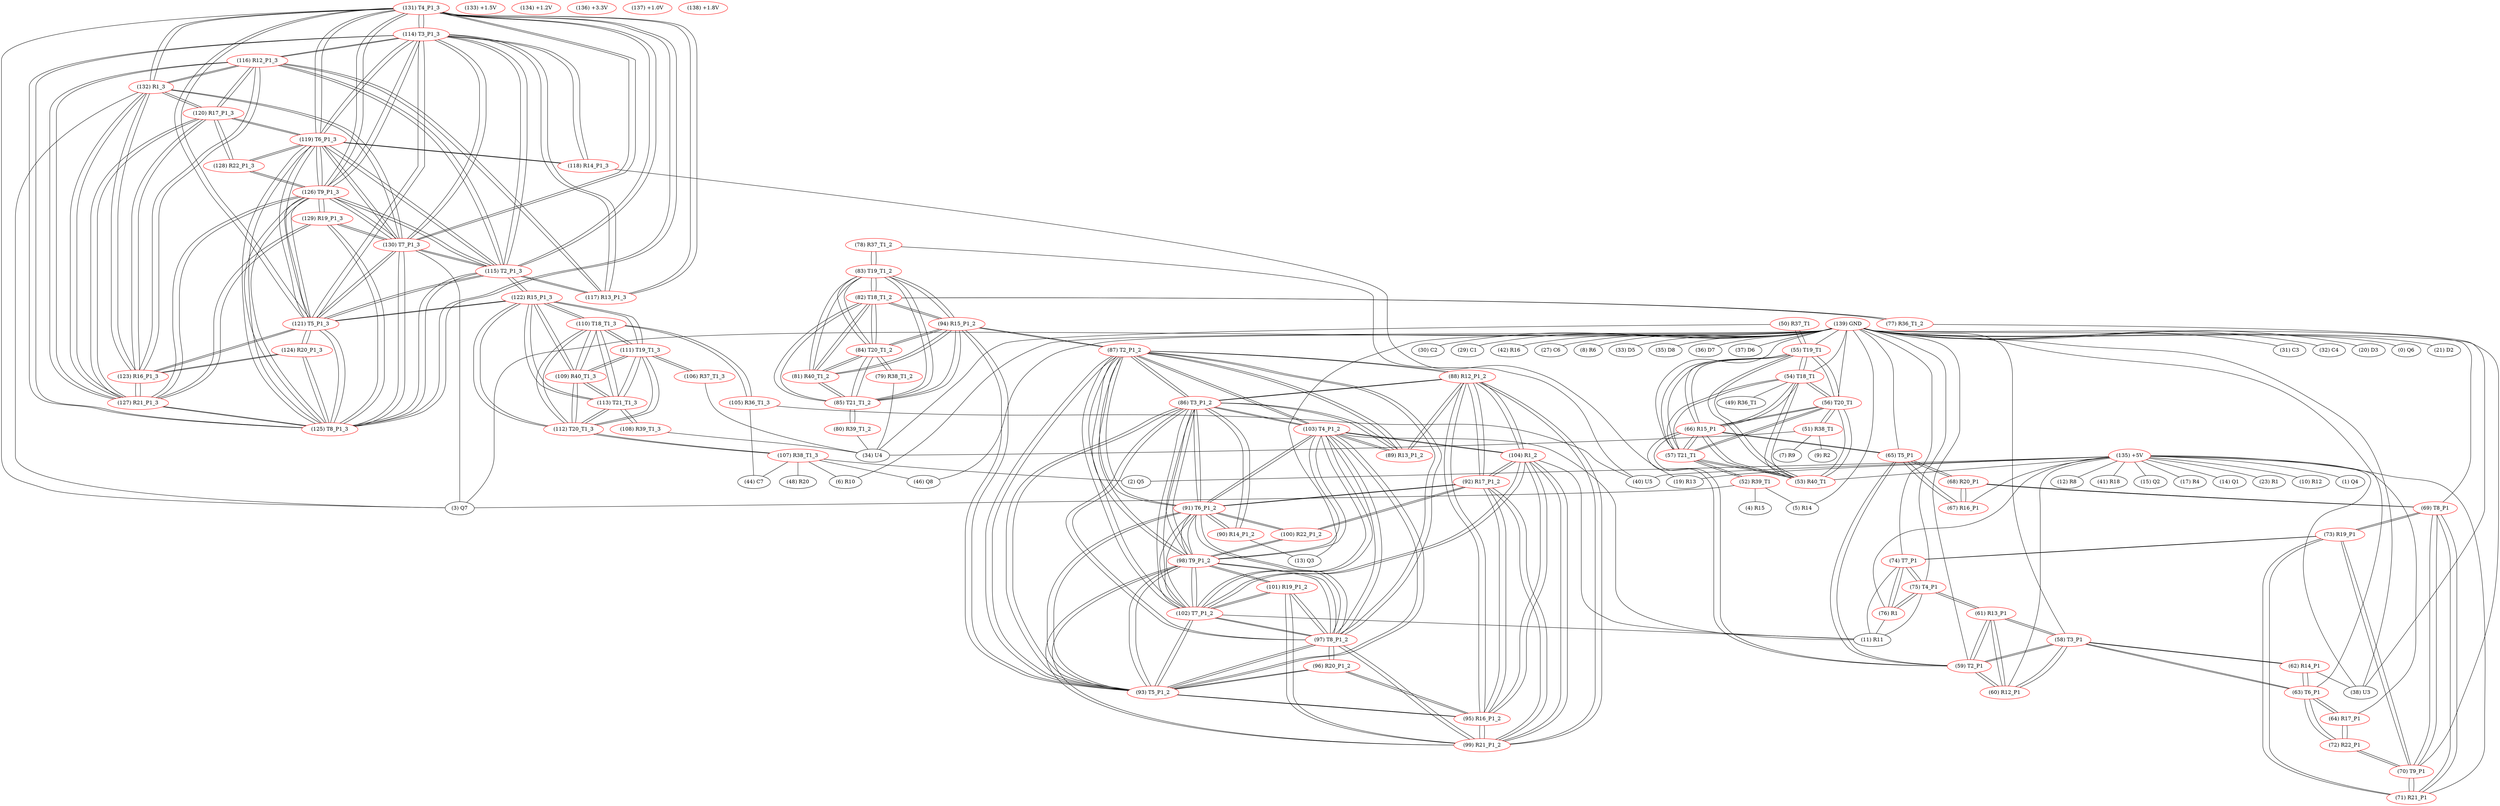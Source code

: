 graph {
	50 [label="(50) R37_T1" color=red]
	34 [label="(34) U4"]
	55 [label="(55) T19_T1"]
	51 [label="(51) R38_T1" color=red]
	34 [label="(34) U4"]
	7 [label="(7) R9"]
	9 [label="(9) R2"]
	56 [label="(56) T20_T1"]
	52 [label="(52) R39_T1" color=red]
	3 [label="(3) Q7"]
	4 [label="(4) R15"]
	5 [label="(5) R14"]
	57 [label="(57) T21_T1"]
	53 [label="(53) R40_T1" color=red]
	66 [label="(66) R15_P1"]
	54 [label="(54) T18_T1"]
	57 [label="(57) T21_T1"]
	56 [label="(56) T20_T1"]
	55 [label="(55) T19_T1"]
	54 [label="(54) T18_T1" color=red]
	49 [label="(49) R36_T1"]
	66 [label="(66) R15_P1"]
	57 [label="(57) T21_T1"]
	56 [label="(56) T20_T1"]
	55 [label="(55) T19_T1"]
	53 [label="(53) R40_T1"]
	55 [label="(55) T19_T1" color=red]
	50 [label="(50) R37_T1"]
	66 [label="(66) R15_P1"]
	54 [label="(54) T18_T1"]
	57 [label="(57) T21_T1"]
	56 [label="(56) T20_T1"]
	53 [label="(53) R40_T1"]
	56 [label="(56) T20_T1" color=red]
	51 [label="(51) R38_T1"]
	66 [label="(66) R15_P1"]
	54 [label="(54) T18_T1"]
	57 [label="(57) T21_T1"]
	55 [label="(55) T19_T1"]
	53 [label="(53) R40_T1"]
	57 [label="(57) T21_T1" color=red]
	52 [label="(52) R39_T1"]
	66 [label="(66) R15_P1"]
	54 [label="(54) T18_T1"]
	56 [label="(56) T20_T1"]
	55 [label="(55) T19_T1"]
	53 [label="(53) R40_T1"]
	58 [label="(58) T3_P1" color=red]
	62 [label="(62) R14_P1"]
	63 [label="(63) T6_P1"]
	61 [label="(61) R13_P1"]
	60 [label="(60) R12_P1"]
	59 [label="(59) T2_P1"]
	59 [label="(59) T2_P1" color=red]
	61 [label="(61) R13_P1"]
	58 [label="(58) T3_P1"]
	60 [label="(60) R12_P1"]
	65 [label="(65) T5_P1"]
	66 [label="(66) R15_P1"]
	60 [label="(60) R12_P1" color=red]
	61 [label="(61) R13_P1"]
	58 [label="(58) T3_P1"]
	59 [label="(59) T2_P1"]
	61 [label="(61) R13_P1" color=red]
	75 [label="(75) T4_P1"]
	58 [label="(58) T3_P1"]
	60 [label="(60) R12_P1"]
	59 [label="(59) T2_P1"]
	62 [label="(62) R14_P1" color=red]
	38 [label="(38) U3"]
	58 [label="(58) T3_P1"]
	63 [label="(63) T6_P1"]
	63 [label="(63) T6_P1" color=red]
	62 [label="(62) R14_P1"]
	58 [label="(58) T3_P1"]
	72 [label="(72) R22_P1"]
	64 [label="(64) R17_P1"]
	64 [label="(64) R17_P1" color=red]
	72 [label="(72) R22_P1"]
	63 [label="(63) T6_P1"]
	65 [label="(65) T5_P1" color=red]
	59 [label="(59) T2_P1"]
	66 [label="(66) R15_P1"]
	67 [label="(67) R16_P1"]
	68 [label="(68) R20_P1"]
	66 [label="(66) R15_P1" color=red]
	54 [label="(54) T18_T1"]
	57 [label="(57) T21_T1"]
	56 [label="(56) T20_T1"]
	55 [label="(55) T19_T1"]
	53 [label="(53) R40_T1"]
	59 [label="(59) T2_P1"]
	65 [label="(65) T5_P1"]
	67 [label="(67) R16_P1" color=red]
	65 [label="(65) T5_P1"]
	68 [label="(68) R20_P1"]
	68 [label="(68) R20_P1" color=red]
	69 [label="(69) T8_P1"]
	67 [label="(67) R16_P1"]
	65 [label="(65) T5_P1"]
	69 [label="(69) T8_P1" color=red]
	70 [label="(70) T9_P1"]
	71 [label="(71) R21_P1"]
	73 [label="(73) R19_P1"]
	68 [label="(68) R20_P1"]
	70 [label="(70) T9_P1" color=red]
	72 [label="(72) R22_P1"]
	71 [label="(71) R21_P1"]
	69 [label="(69) T8_P1"]
	73 [label="(73) R19_P1"]
	71 [label="(71) R21_P1" color=red]
	70 [label="(70) T9_P1"]
	69 [label="(69) T8_P1"]
	73 [label="(73) R19_P1"]
	72 [label="(72) R22_P1" color=red]
	70 [label="(70) T9_P1"]
	63 [label="(63) T6_P1"]
	64 [label="(64) R17_P1"]
	73 [label="(73) R19_P1" color=red]
	70 [label="(70) T9_P1"]
	71 [label="(71) R21_P1"]
	69 [label="(69) T8_P1"]
	74 [label="(74) T7_P1"]
	74 [label="(74) T7_P1" color=red]
	76 [label="(76) R1"]
	75 [label="(75) T4_P1"]
	11 [label="(11) R11"]
	73 [label="(73) R19_P1"]
	75 [label="(75) T4_P1" color=red]
	61 [label="(61) R13_P1"]
	76 [label="(76) R1"]
	74 [label="(74) T7_P1"]
	11 [label="(11) R11"]
	76 [label="(76) R1" color=red]
	75 [label="(75) T4_P1"]
	74 [label="(74) T7_P1"]
	11 [label="(11) R11"]
	77 [label="(77) R36_T1_2" color=red]
	38 [label="(38) U3"]
	82 [label="(82) T18_T1_2"]
	78 [label="(78) R37_T1_2" color=red]
	40 [label="(40) U5"]
	83 [label="(83) T19_T1_2"]
	79 [label="(79) R38_T1_2" color=red]
	34 [label="(34) U4"]
	84 [label="(84) T20_T1_2"]
	80 [label="(80) R39_T1_2" color=red]
	34 [label="(34) U4"]
	85 [label="(85) T21_T1_2"]
	81 [label="(81) R40_T1_2" color=red]
	94 [label="(94) R15_P1_2"]
	82 [label="(82) T18_T1_2"]
	85 [label="(85) T21_T1_2"]
	84 [label="(84) T20_T1_2"]
	83 [label="(83) T19_T1_2"]
	82 [label="(82) T18_T1_2" color=red]
	84 [label="(84) T20_T1_2"]
	83 [label="(83) T19_T1_2"]
	85 [label="(85) T21_T1_2"]
	77 [label="(77) R36_T1_2"]
	94 [label="(94) R15_P1_2"]
	81 [label="(81) R40_T1_2"]
	83 [label="(83) T19_T1_2" color=red]
	84 [label="(84) T20_T1_2"]
	82 [label="(82) T18_T1_2"]
	85 [label="(85) T21_T1_2"]
	78 [label="(78) R37_T1_2"]
	94 [label="(94) R15_P1_2"]
	81 [label="(81) R40_T1_2"]
	84 [label="(84) T20_T1_2" color=red]
	83 [label="(83) T19_T1_2"]
	82 [label="(82) T18_T1_2"]
	85 [label="(85) T21_T1_2"]
	79 [label="(79) R38_T1_2"]
	94 [label="(94) R15_P1_2"]
	81 [label="(81) R40_T1_2"]
	85 [label="(85) T21_T1_2" color=red]
	84 [label="(84) T20_T1_2"]
	83 [label="(83) T19_T1_2"]
	82 [label="(82) T18_T1_2"]
	80 [label="(80) R39_T1_2"]
	94 [label="(94) R15_P1_2"]
	81 [label="(81) R40_T1_2"]
	86 [label="(86) T3_P1_2" color=red]
	103 [label="(103) T4_P1_2"]
	102 [label="(102) T7_P1_2"]
	93 [label="(93) T5_P1_2"]
	98 [label="(98) T9_P1_2"]
	97 [label="(97) T8_P1_2"]
	91 [label="(91) T6_P1_2"]
	87 [label="(87) T2_P1_2"]
	90 [label="(90) R14_P1_2"]
	89 [label="(89) R13_P1_2"]
	88 [label="(88) R12_P1_2"]
	87 [label="(87) T2_P1_2" color=red]
	86 [label="(86) T3_P1_2"]
	103 [label="(103) T4_P1_2"]
	102 [label="(102) T7_P1_2"]
	93 [label="(93) T5_P1_2"]
	98 [label="(98) T9_P1_2"]
	97 [label="(97) T8_P1_2"]
	91 [label="(91) T6_P1_2"]
	89 [label="(89) R13_P1_2"]
	88 [label="(88) R12_P1_2"]
	94 [label="(94) R15_P1_2"]
	88 [label="(88) R12_P1_2" color=red]
	99 [label="(99) R21_P1_2"]
	95 [label="(95) R16_P1_2"]
	92 [label="(92) R17_P1_2"]
	104 [label="(104) R1_2"]
	89 [label="(89) R13_P1_2"]
	86 [label="(86) T3_P1_2"]
	87 [label="(87) T2_P1_2"]
	89 [label="(89) R13_P1_2" color=red]
	103 [label="(103) T4_P1_2"]
	86 [label="(86) T3_P1_2"]
	88 [label="(88) R12_P1_2"]
	87 [label="(87) T2_P1_2"]
	90 [label="(90) R14_P1_2" color=red]
	13 [label="(13) Q3"]
	86 [label="(86) T3_P1_2"]
	91 [label="(91) T6_P1_2"]
	91 [label="(91) T6_P1_2" color=red]
	86 [label="(86) T3_P1_2"]
	103 [label="(103) T4_P1_2"]
	102 [label="(102) T7_P1_2"]
	93 [label="(93) T5_P1_2"]
	98 [label="(98) T9_P1_2"]
	97 [label="(97) T8_P1_2"]
	87 [label="(87) T2_P1_2"]
	90 [label="(90) R14_P1_2"]
	100 [label="(100) R22_P1_2"]
	92 [label="(92) R17_P1_2"]
	92 [label="(92) R17_P1_2" color=red]
	99 [label="(99) R21_P1_2"]
	95 [label="(95) R16_P1_2"]
	88 [label="(88) R12_P1_2"]
	104 [label="(104) R1_2"]
	100 [label="(100) R22_P1_2"]
	91 [label="(91) T6_P1_2"]
	93 [label="(93) T5_P1_2" color=red]
	86 [label="(86) T3_P1_2"]
	103 [label="(103) T4_P1_2"]
	102 [label="(102) T7_P1_2"]
	98 [label="(98) T9_P1_2"]
	97 [label="(97) T8_P1_2"]
	91 [label="(91) T6_P1_2"]
	87 [label="(87) T2_P1_2"]
	94 [label="(94) R15_P1_2"]
	95 [label="(95) R16_P1_2"]
	96 [label="(96) R20_P1_2"]
	94 [label="(94) R15_P1_2" color=red]
	82 [label="(82) T18_T1_2"]
	85 [label="(85) T21_T1_2"]
	84 [label="(84) T20_T1_2"]
	83 [label="(83) T19_T1_2"]
	81 [label="(81) R40_T1_2"]
	87 [label="(87) T2_P1_2"]
	93 [label="(93) T5_P1_2"]
	95 [label="(95) R16_P1_2" color=red]
	99 [label="(99) R21_P1_2"]
	88 [label="(88) R12_P1_2"]
	92 [label="(92) R17_P1_2"]
	104 [label="(104) R1_2"]
	93 [label="(93) T5_P1_2"]
	96 [label="(96) R20_P1_2"]
	96 [label="(96) R20_P1_2" color=red]
	97 [label="(97) T8_P1_2"]
	95 [label="(95) R16_P1_2"]
	93 [label="(93) T5_P1_2"]
	97 [label="(97) T8_P1_2" color=red]
	86 [label="(86) T3_P1_2"]
	103 [label="(103) T4_P1_2"]
	102 [label="(102) T7_P1_2"]
	93 [label="(93) T5_P1_2"]
	98 [label="(98) T9_P1_2"]
	91 [label="(91) T6_P1_2"]
	87 [label="(87) T2_P1_2"]
	99 [label="(99) R21_P1_2"]
	101 [label="(101) R19_P1_2"]
	96 [label="(96) R20_P1_2"]
	98 [label="(98) T9_P1_2" color=red]
	100 [label="(100) R22_P1_2"]
	86 [label="(86) T3_P1_2"]
	103 [label="(103) T4_P1_2"]
	102 [label="(102) T7_P1_2"]
	93 [label="(93) T5_P1_2"]
	97 [label="(97) T8_P1_2"]
	91 [label="(91) T6_P1_2"]
	87 [label="(87) T2_P1_2"]
	99 [label="(99) R21_P1_2"]
	101 [label="(101) R19_P1_2"]
	99 [label="(99) R21_P1_2" color=red]
	95 [label="(95) R16_P1_2"]
	88 [label="(88) R12_P1_2"]
	92 [label="(92) R17_P1_2"]
	104 [label="(104) R1_2"]
	98 [label="(98) T9_P1_2"]
	97 [label="(97) T8_P1_2"]
	101 [label="(101) R19_P1_2"]
	100 [label="(100) R22_P1_2" color=red]
	98 [label="(98) T9_P1_2"]
	91 [label="(91) T6_P1_2"]
	92 [label="(92) R17_P1_2"]
	101 [label="(101) R19_P1_2" color=red]
	98 [label="(98) T9_P1_2"]
	99 [label="(99) R21_P1_2"]
	97 [label="(97) T8_P1_2"]
	102 [label="(102) T7_P1_2"]
	102 [label="(102) T7_P1_2" color=red]
	86 [label="(86) T3_P1_2"]
	103 [label="(103) T4_P1_2"]
	93 [label="(93) T5_P1_2"]
	98 [label="(98) T9_P1_2"]
	97 [label="(97) T8_P1_2"]
	91 [label="(91) T6_P1_2"]
	87 [label="(87) T2_P1_2"]
	104 [label="(104) R1_2"]
	11 [label="(11) R11"]
	101 [label="(101) R19_P1_2"]
	103 [label="(103) T4_P1_2" color=red]
	86 [label="(86) T3_P1_2"]
	102 [label="(102) T7_P1_2"]
	93 [label="(93) T5_P1_2"]
	98 [label="(98) T9_P1_2"]
	97 [label="(97) T8_P1_2"]
	91 [label="(91) T6_P1_2"]
	87 [label="(87) T2_P1_2"]
	89 [label="(89) R13_P1_2"]
	104 [label="(104) R1_2"]
	11 [label="(11) R11"]
	104 [label="(104) R1_2" color=red]
	103 [label="(103) T4_P1_2"]
	102 [label="(102) T7_P1_2"]
	11 [label="(11) R11"]
	99 [label="(99) R21_P1_2"]
	95 [label="(95) R16_P1_2"]
	88 [label="(88) R12_P1_2"]
	92 [label="(92) R17_P1_2"]
	105 [label="(105) R36_T1_3" color=red]
	44 [label="(44) C7"]
	40 [label="(40) U5"]
	110 [label="(110) T18_T1_3"]
	106 [label="(106) R37_T1_3" color=red]
	34 [label="(34) U4"]
	111 [label="(111) T19_T1_3"]
	107 [label="(107) R38_T1_3" color=red]
	6 [label="(6) R10"]
	2 [label="(2) Q5"]
	48 [label="(48) R20"]
	44 [label="(44) C7"]
	46 [label="(46) Q8"]
	112 [label="(112) T20_T1_3"]
	108 [label="(108) R39_T1_3" color=red]
	34 [label="(34) U4"]
	113 [label="(113) T21_T1_3"]
	109 [label="(109) R40_T1_3" color=red]
	122 [label="(122) R15_P1_3"]
	110 [label="(110) T18_T1_3"]
	113 [label="(113) T21_T1_3"]
	112 [label="(112) T20_T1_3"]
	111 [label="(111) T19_T1_3"]
	110 [label="(110) T18_T1_3" color=red]
	112 [label="(112) T20_T1_3"]
	111 [label="(111) T19_T1_3"]
	113 [label="(113) T21_T1_3"]
	105 [label="(105) R36_T1_3"]
	122 [label="(122) R15_P1_3"]
	109 [label="(109) R40_T1_3"]
	111 [label="(111) T19_T1_3" color=red]
	112 [label="(112) T20_T1_3"]
	110 [label="(110) T18_T1_3"]
	113 [label="(113) T21_T1_3"]
	106 [label="(106) R37_T1_3"]
	122 [label="(122) R15_P1_3"]
	109 [label="(109) R40_T1_3"]
	112 [label="(112) T20_T1_3" color=red]
	111 [label="(111) T19_T1_3"]
	110 [label="(110) T18_T1_3"]
	113 [label="(113) T21_T1_3"]
	107 [label="(107) R38_T1_3"]
	122 [label="(122) R15_P1_3"]
	109 [label="(109) R40_T1_3"]
	113 [label="(113) T21_T1_3" color=red]
	112 [label="(112) T20_T1_3"]
	111 [label="(111) T19_T1_3"]
	110 [label="(110) T18_T1_3"]
	108 [label="(108) R39_T1_3"]
	122 [label="(122) R15_P1_3"]
	109 [label="(109) R40_T1_3"]
	114 [label="(114) T3_P1_3" color=red]
	131 [label="(131) T4_P1_3"]
	130 [label="(130) T7_P1_3"]
	121 [label="(121) T5_P1_3"]
	126 [label="(126) T9_P1_3"]
	125 [label="(125) T8_P1_3"]
	119 [label="(119) T6_P1_3"]
	115 [label="(115) T2_P1_3"]
	118 [label="(118) R14_P1_3"]
	117 [label="(117) R13_P1_3"]
	116 [label="(116) R12_P1_3"]
	115 [label="(115) T2_P1_3" color=red]
	114 [label="(114) T3_P1_3"]
	131 [label="(131) T4_P1_3"]
	130 [label="(130) T7_P1_3"]
	121 [label="(121) T5_P1_3"]
	126 [label="(126) T9_P1_3"]
	125 [label="(125) T8_P1_3"]
	119 [label="(119) T6_P1_3"]
	117 [label="(117) R13_P1_3"]
	116 [label="(116) R12_P1_3"]
	122 [label="(122) R15_P1_3"]
	116 [label="(116) R12_P1_3" color=red]
	127 [label="(127) R21_P1_3"]
	123 [label="(123) R16_P1_3"]
	120 [label="(120) R17_P1_3"]
	132 [label="(132) R1_3"]
	117 [label="(117) R13_P1_3"]
	114 [label="(114) T3_P1_3"]
	115 [label="(115) T2_P1_3"]
	117 [label="(117) R13_P1_3" color=red]
	131 [label="(131) T4_P1_3"]
	114 [label="(114) T3_P1_3"]
	116 [label="(116) R12_P1_3"]
	115 [label="(115) T2_P1_3"]
	118 [label="(118) R14_P1_3" color=red]
	19 [label="(19) R13"]
	114 [label="(114) T3_P1_3"]
	119 [label="(119) T6_P1_3"]
	119 [label="(119) T6_P1_3" color=red]
	114 [label="(114) T3_P1_3"]
	131 [label="(131) T4_P1_3"]
	130 [label="(130) T7_P1_3"]
	121 [label="(121) T5_P1_3"]
	126 [label="(126) T9_P1_3"]
	125 [label="(125) T8_P1_3"]
	115 [label="(115) T2_P1_3"]
	118 [label="(118) R14_P1_3"]
	128 [label="(128) R22_P1_3"]
	120 [label="(120) R17_P1_3"]
	120 [label="(120) R17_P1_3" color=red]
	127 [label="(127) R21_P1_3"]
	123 [label="(123) R16_P1_3"]
	116 [label="(116) R12_P1_3"]
	132 [label="(132) R1_3"]
	128 [label="(128) R22_P1_3"]
	119 [label="(119) T6_P1_3"]
	121 [label="(121) T5_P1_3" color=red]
	114 [label="(114) T3_P1_3"]
	131 [label="(131) T4_P1_3"]
	130 [label="(130) T7_P1_3"]
	126 [label="(126) T9_P1_3"]
	125 [label="(125) T8_P1_3"]
	119 [label="(119) T6_P1_3"]
	115 [label="(115) T2_P1_3"]
	122 [label="(122) R15_P1_3"]
	123 [label="(123) R16_P1_3"]
	124 [label="(124) R20_P1_3"]
	122 [label="(122) R15_P1_3" color=red]
	110 [label="(110) T18_T1_3"]
	113 [label="(113) T21_T1_3"]
	112 [label="(112) T20_T1_3"]
	111 [label="(111) T19_T1_3"]
	109 [label="(109) R40_T1_3"]
	115 [label="(115) T2_P1_3"]
	121 [label="(121) T5_P1_3"]
	123 [label="(123) R16_P1_3" color=red]
	127 [label="(127) R21_P1_3"]
	116 [label="(116) R12_P1_3"]
	120 [label="(120) R17_P1_3"]
	132 [label="(132) R1_3"]
	121 [label="(121) T5_P1_3"]
	124 [label="(124) R20_P1_3"]
	124 [label="(124) R20_P1_3" color=red]
	125 [label="(125) T8_P1_3"]
	123 [label="(123) R16_P1_3"]
	121 [label="(121) T5_P1_3"]
	125 [label="(125) T8_P1_3" color=red]
	114 [label="(114) T3_P1_3"]
	131 [label="(131) T4_P1_3"]
	130 [label="(130) T7_P1_3"]
	121 [label="(121) T5_P1_3"]
	126 [label="(126) T9_P1_3"]
	119 [label="(119) T6_P1_3"]
	115 [label="(115) T2_P1_3"]
	127 [label="(127) R21_P1_3"]
	129 [label="(129) R19_P1_3"]
	124 [label="(124) R20_P1_3"]
	126 [label="(126) T9_P1_3" color=red]
	128 [label="(128) R22_P1_3"]
	114 [label="(114) T3_P1_3"]
	131 [label="(131) T4_P1_3"]
	130 [label="(130) T7_P1_3"]
	121 [label="(121) T5_P1_3"]
	125 [label="(125) T8_P1_3"]
	119 [label="(119) T6_P1_3"]
	115 [label="(115) T2_P1_3"]
	127 [label="(127) R21_P1_3"]
	129 [label="(129) R19_P1_3"]
	127 [label="(127) R21_P1_3" color=red]
	123 [label="(123) R16_P1_3"]
	116 [label="(116) R12_P1_3"]
	120 [label="(120) R17_P1_3"]
	132 [label="(132) R1_3"]
	126 [label="(126) T9_P1_3"]
	125 [label="(125) T8_P1_3"]
	129 [label="(129) R19_P1_3"]
	128 [label="(128) R22_P1_3" color=red]
	126 [label="(126) T9_P1_3"]
	119 [label="(119) T6_P1_3"]
	120 [label="(120) R17_P1_3"]
	129 [label="(129) R19_P1_3" color=red]
	126 [label="(126) T9_P1_3"]
	127 [label="(127) R21_P1_3"]
	125 [label="(125) T8_P1_3"]
	130 [label="(130) T7_P1_3"]
	130 [label="(130) T7_P1_3" color=red]
	114 [label="(114) T3_P1_3"]
	131 [label="(131) T4_P1_3"]
	121 [label="(121) T5_P1_3"]
	126 [label="(126) T9_P1_3"]
	125 [label="(125) T8_P1_3"]
	119 [label="(119) T6_P1_3"]
	115 [label="(115) T2_P1_3"]
	132 [label="(132) R1_3"]
	3 [label="(3) Q7"]
	129 [label="(129) R19_P1_3"]
	131 [label="(131) T4_P1_3" color=red]
	114 [label="(114) T3_P1_3"]
	130 [label="(130) T7_P1_3"]
	121 [label="(121) T5_P1_3"]
	126 [label="(126) T9_P1_3"]
	125 [label="(125) T8_P1_3"]
	119 [label="(119) T6_P1_3"]
	115 [label="(115) T2_P1_3"]
	117 [label="(117) R13_P1_3"]
	132 [label="(132) R1_3"]
	3 [label="(3) Q7"]
	132 [label="(132) R1_3" color=red]
	131 [label="(131) T4_P1_3"]
	130 [label="(130) T7_P1_3"]
	3 [label="(3) Q7"]
	127 [label="(127) R21_P1_3"]
	123 [label="(123) R16_P1_3"]
	116 [label="(116) R12_P1_3"]
	120 [label="(120) R17_P1_3"]
	133 [label="(133) +1.5V" color=red]
	134 [label="(134) +1.2V" color=red]
	135 [label="(135) +5V" color=red]
	2 [label="(2) Q5"]
	1 [label="(1) Q4"]
	12 [label="(12) R8"]
	41 [label="(41) R18"]
	40 [label="(40) U5"]
	38 [label="(38) U3"]
	15 [label="(15) Q2"]
	17 [label="(17) R4"]
	14 [label="(14) Q1"]
	23 [label="(23) R1"]
	19 [label="(19) R13"]
	10 [label="(10) R12"]
	53 [label="(53) R40_T1"]
	71 [label="(71) R21_P1"]
	67 [label="(67) R16_P1"]
	60 [label="(60) R12_P1"]
	64 [label="(64) R17_P1"]
	76 [label="(76) R1"]
	136 [label="(136) +3.3V" color=red]
	137 [label="(137) +1.0V" color=red]
	138 [label="(138) +1.8V" color=red]
	139 [label="(139) GND" color=red]
	31 [label="(31) C3"]
	32 [label="(32) C4"]
	20 [label="(20) D3"]
	0 [label="(0) Q6"]
	21 [label="(21) D2"]
	30 [label="(30) C2"]
	38 [label="(38) U3"]
	29 [label="(29) C1"]
	42 [label="(42) R16"]
	27 [label="(27) C6"]
	6 [label="(6) R10"]
	5 [label="(5) R14"]
	3 [label="(3) Q7"]
	13 [label="(13) Q3"]
	8 [label="(8) R6"]
	33 [label="(33) D5"]
	35 [label="(35) D8"]
	46 [label="(46) Q8"]
	36 [label="(36) D7"]
	37 [label="(37) D6"]
	56 [label="(56) T20_T1"]
	55 [label="(55) T19_T1"]
	54 [label="(54) T18_T1"]
	57 [label="(57) T21_T1"]
	58 [label="(58) T3_P1"]
	75 [label="(75) T4_P1"]
	74 [label="(74) T7_P1"]
	65 [label="(65) T5_P1"]
	70 [label="(70) T9_P1"]
	69 [label="(69) T8_P1"]
	63 [label="(63) T6_P1"]
	59 [label="(59) T2_P1"]
	50 -- 34
	50 -- 55
	51 -- 34
	51 -- 7
	51 -- 9
	51 -- 56
	52 -- 3
	52 -- 4
	52 -- 5
	52 -- 57
	53 -- 66
	53 -- 54
	53 -- 57
	53 -- 56
	53 -- 55
	54 -- 49
	54 -- 66
	54 -- 57
	54 -- 56
	54 -- 55
	54 -- 53
	55 -- 50
	55 -- 66
	55 -- 54
	55 -- 57
	55 -- 56
	55 -- 53
	56 -- 51
	56 -- 66
	56 -- 54
	56 -- 57
	56 -- 55
	56 -- 53
	57 -- 52
	57 -- 66
	57 -- 54
	57 -- 56
	57 -- 55
	57 -- 53
	58 -- 62
	58 -- 63
	58 -- 61
	58 -- 60
	58 -- 59
	59 -- 61
	59 -- 58
	59 -- 60
	59 -- 65
	59 -- 66
	60 -- 61
	60 -- 58
	60 -- 59
	61 -- 75
	61 -- 58
	61 -- 60
	61 -- 59
	62 -- 38
	62 -- 58
	62 -- 63
	63 -- 62
	63 -- 58
	63 -- 72
	63 -- 64
	64 -- 72
	64 -- 63
	65 -- 59
	65 -- 66
	65 -- 67
	65 -- 68
	66 -- 54
	66 -- 57
	66 -- 56
	66 -- 55
	66 -- 53
	66 -- 59
	66 -- 65
	67 -- 65
	67 -- 68
	68 -- 69
	68 -- 67
	68 -- 65
	69 -- 70
	69 -- 71
	69 -- 73
	69 -- 68
	70 -- 72
	70 -- 71
	70 -- 69
	70 -- 73
	71 -- 70
	71 -- 69
	71 -- 73
	72 -- 70
	72 -- 63
	72 -- 64
	73 -- 70
	73 -- 71
	73 -- 69
	73 -- 74
	74 -- 76
	74 -- 75
	74 -- 11
	74 -- 73
	75 -- 61
	75 -- 76
	75 -- 74
	75 -- 11
	76 -- 75
	76 -- 74
	76 -- 11
	77 -- 38
	77 -- 82
	78 -- 40
	78 -- 83
	79 -- 34
	79 -- 84
	80 -- 34
	80 -- 85
	81 -- 94
	81 -- 82
	81 -- 85
	81 -- 84
	81 -- 83
	82 -- 84
	82 -- 83
	82 -- 85
	82 -- 77
	82 -- 94
	82 -- 81
	83 -- 84
	83 -- 82
	83 -- 85
	83 -- 78
	83 -- 94
	83 -- 81
	84 -- 83
	84 -- 82
	84 -- 85
	84 -- 79
	84 -- 94
	84 -- 81
	85 -- 84
	85 -- 83
	85 -- 82
	85 -- 80
	85 -- 94
	85 -- 81
	86 -- 103
	86 -- 102
	86 -- 93
	86 -- 98
	86 -- 97
	86 -- 91
	86 -- 87
	86 -- 90
	86 -- 89
	86 -- 88
	87 -- 86
	87 -- 103
	87 -- 102
	87 -- 93
	87 -- 98
	87 -- 97
	87 -- 91
	87 -- 89
	87 -- 88
	87 -- 94
	88 -- 99
	88 -- 95
	88 -- 92
	88 -- 104
	88 -- 89
	88 -- 86
	88 -- 87
	89 -- 103
	89 -- 86
	89 -- 88
	89 -- 87
	90 -- 13
	90 -- 86
	90 -- 91
	91 -- 86
	91 -- 103
	91 -- 102
	91 -- 93
	91 -- 98
	91 -- 97
	91 -- 87
	91 -- 90
	91 -- 100
	91 -- 92
	92 -- 99
	92 -- 95
	92 -- 88
	92 -- 104
	92 -- 100
	92 -- 91
	93 -- 86
	93 -- 103
	93 -- 102
	93 -- 98
	93 -- 97
	93 -- 91
	93 -- 87
	93 -- 94
	93 -- 95
	93 -- 96
	94 -- 82
	94 -- 85
	94 -- 84
	94 -- 83
	94 -- 81
	94 -- 87
	94 -- 93
	95 -- 99
	95 -- 88
	95 -- 92
	95 -- 104
	95 -- 93
	95 -- 96
	96 -- 97
	96 -- 95
	96 -- 93
	97 -- 86
	97 -- 103
	97 -- 102
	97 -- 93
	97 -- 98
	97 -- 91
	97 -- 87
	97 -- 99
	97 -- 101
	97 -- 96
	98 -- 100
	98 -- 86
	98 -- 103
	98 -- 102
	98 -- 93
	98 -- 97
	98 -- 91
	98 -- 87
	98 -- 99
	98 -- 101
	99 -- 95
	99 -- 88
	99 -- 92
	99 -- 104
	99 -- 98
	99 -- 97
	99 -- 101
	100 -- 98
	100 -- 91
	100 -- 92
	101 -- 98
	101 -- 99
	101 -- 97
	101 -- 102
	102 -- 86
	102 -- 103
	102 -- 93
	102 -- 98
	102 -- 97
	102 -- 91
	102 -- 87
	102 -- 104
	102 -- 11
	102 -- 101
	103 -- 86
	103 -- 102
	103 -- 93
	103 -- 98
	103 -- 97
	103 -- 91
	103 -- 87
	103 -- 89
	103 -- 104
	103 -- 11
	104 -- 103
	104 -- 102
	104 -- 11
	104 -- 99
	104 -- 95
	104 -- 88
	104 -- 92
	105 -- 44
	105 -- 40
	105 -- 110
	106 -- 34
	106 -- 111
	107 -- 6
	107 -- 2
	107 -- 48
	107 -- 44
	107 -- 46
	107 -- 112
	108 -- 34
	108 -- 113
	109 -- 122
	109 -- 110
	109 -- 113
	109 -- 112
	109 -- 111
	110 -- 112
	110 -- 111
	110 -- 113
	110 -- 105
	110 -- 122
	110 -- 109
	111 -- 112
	111 -- 110
	111 -- 113
	111 -- 106
	111 -- 122
	111 -- 109
	112 -- 111
	112 -- 110
	112 -- 113
	112 -- 107
	112 -- 122
	112 -- 109
	113 -- 112
	113 -- 111
	113 -- 110
	113 -- 108
	113 -- 122
	113 -- 109
	114 -- 131
	114 -- 130
	114 -- 121
	114 -- 126
	114 -- 125
	114 -- 119
	114 -- 115
	114 -- 118
	114 -- 117
	114 -- 116
	115 -- 114
	115 -- 131
	115 -- 130
	115 -- 121
	115 -- 126
	115 -- 125
	115 -- 119
	115 -- 117
	115 -- 116
	115 -- 122
	116 -- 127
	116 -- 123
	116 -- 120
	116 -- 132
	116 -- 117
	116 -- 114
	116 -- 115
	117 -- 131
	117 -- 114
	117 -- 116
	117 -- 115
	118 -- 19
	118 -- 114
	118 -- 119
	119 -- 114
	119 -- 131
	119 -- 130
	119 -- 121
	119 -- 126
	119 -- 125
	119 -- 115
	119 -- 118
	119 -- 128
	119 -- 120
	120 -- 127
	120 -- 123
	120 -- 116
	120 -- 132
	120 -- 128
	120 -- 119
	121 -- 114
	121 -- 131
	121 -- 130
	121 -- 126
	121 -- 125
	121 -- 119
	121 -- 115
	121 -- 122
	121 -- 123
	121 -- 124
	122 -- 110
	122 -- 113
	122 -- 112
	122 -- 111
	122 -- 109
	122 -- 115
	122 -- 121
	123 -- 127
	123 -- 116
	123 -- 120
	123 -- 132
	123 -- 121
	123 -- 124
	124 -- 125
	124 -- 123
	124 -- 121
	125 -- 114
	125 -- 131
	125 -- 130
	125 -- 121
	125 -- 126
	125 -- 119
	125 -- 115
	125 -- 127
	125 -- 129
	125 -- 124
	126 -- 128
	126 -- 114
	126 -- 131
	126 -- 130
	126 -- 121
	126 -- 125
	126 -- 119
	126 -- 115
	126 -- 127
	126 -- 129
	127 -- 123
	127 -- 116
	127 -- 120
	127 -- 132
	127 -- 126
	127 -- 125
	127 -- 129
	128 -- 126
	128 -- 119
	128 -- 120
	129 -- 126
	129 -- 127
	129 -- 125
	129 -- 130
	130 -- 114
	130 -- 131
	130 -- 121
	130 -- 126
	130 -- 125
	130 -- 119
	130 -- 115
	130 -- 132
	130 -- 3
	130 -- 129
	131 -- 114
	131 -- 130
	131 -- 121
	131 -- 126
	131 -- 125
	131 -- 119
	131 -- 115
	131 -- 117
	131 -- 132
	131 -- 3
	132 -- 131
	132 -- 130
	132 -- 3
	132 -- 127
	132 -- 123
	132 -- 116
	132 -- 120
	135 -- 2
	135 -- 1
	135 -- 12
	135 -- 41
	135 -- 40
	135 -- 38
	135 -- 15
	135 -- 17
	135 -- 14
	135 -- 23
	135 -- 19
	135 -- 10
	135 -- 53
	135 -- 71
	135 -- 67
	135 -- 60
	135 -- 64
	135 -- 76
	139 -- 31
	139 -- 32
	139 -- 20
	139 -- 0
	139 -- 21
	139 -- 30
	139 -- 38
	139 -- 29
	139 -- 42
	139 -- 27
	139 -- 6
	139 -- 5
	139 -- 3
	139 -- 13
	139 -- 8
	139 -- 33
	139 -- 35
	139 -- 46
	139 -- 36
	139 -- 37
	139 -- 56
	139 -- 55
	139 -- 54
	139 -- 57
	139 -- 58
	139 -- 75
	139 -- 74
	139 -- 65
	139 -- 70
	139 -- 69
	139 -- 63
	139 -- 59
}